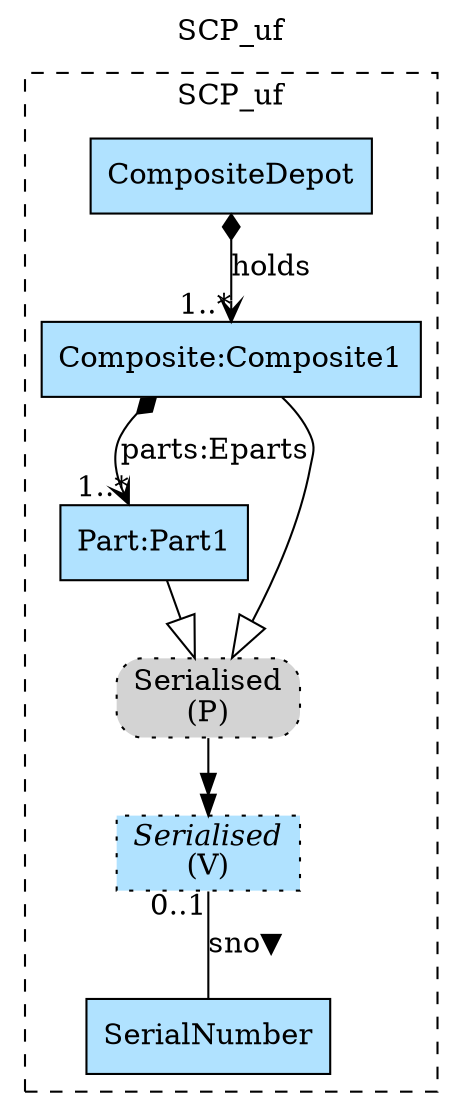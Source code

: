 digraph {graph[label=SCP_uf,labelloc=tl,labelfontsize=12];
subgraph cluster_SCP_uf{style=dashed;label=SCP_uf;
"Serialised"[shape=record,fillcolor=lightskyblue1,style ="filled,dotted",label=<{<I>Serialised</I><br/>(V)}>];
"SerialNumber"[shape=record,fillcolor=lightskyblue1,style = filled,label="SerialNumber"];
"CompositeDepot"[shape=record,fillcolor=lightskyblue1,style = filled,label="CompositeDepot"];
"Part"[shape=record,fillcolor=lightskyblue1,style = filled,label="Part:Part1"];
"Composite"[shape=record,fillcolor=lightskyblue1,style = filled,label="Composite:Composite1"];
"PSerialised"[shape=box,fillcolor=lightgray,style ="rounded,filled,dotted",label=<Serialised<br/>(P)>];

"Serialised"->"SerialNumber"[label="sno▼",dir=none,taillabel="0..1",headlabel=""];
"CompositeDepot"->"Composite"[label="holds",arrowhead=vee,arrowtail=diamond,dir=both,headlabel="1..*"];
"Composite"->"Part"[label="parts:Eparts",arrowhead=vee,arrowtail=diamond,dir=both,headlabel="1..*"];
"Part"->"PSerialised"[arrowhead=onormal,arrowsize=2.0];
"Composite"->"PSerialised"[arrowhead=onormal,arrowsize=2.0];

}
"PSerialised"->"Serialised"[arrowhead=normalnormal];
}